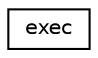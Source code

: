 digraph G
{
  edge [fontname="Helvetica",fontsize="10",labelfontname="Helvetica",labelfontsize="10"];
  node [fontname="Helvetica",fontsize="10",shape=record];
  rankdir="LR";
  Node1 [label="exec",height=0.2,width=0.4,color="black", fillcolor="white", style="filled",URL="$structexec.html"];
}
